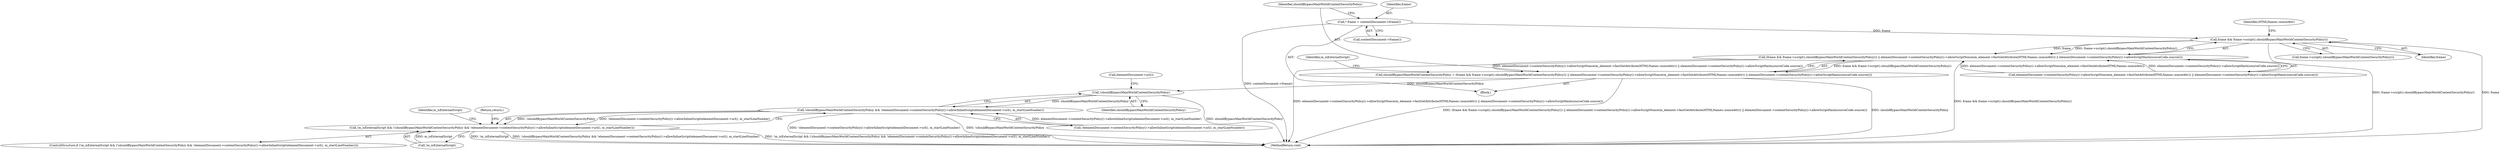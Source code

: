 digraph "0_Chrome_ed6f4545a2a345697e07908c887333f5bdcc97a3@pointer" {
"1000125" [label="(Call,frame && frame->script().shouldBypassMainWorldContentSecurityPolicy())"];
"1000118" [label="(Call,* frame = contextDocument->frame())"];
"1000124" [label="(Call,(frame && frame->script().shouldBypassMainWorldContentSecurityPolicy()) || elementDocument->contentSecurityPolicy()->allowScriptNonce(m_element->fastGetAttribute(HTMLNames::nonceAttr)) || elementDocument->contentSecurityPolicy()->allowScriptHash(sourceCode.source()))"];
"1000122" [label="(Call,shouldBypassMainWorldContentSecurityPolicy = (frame && frame->script().shouldBypassMainWorldContentSecurityPolicy()) || elementDocument->contentSecurityPolicy()->allowScriptNonce(m_element->fastGetAttribute(HTMLNames::nonceAttr)) || elementDocument->contentSecurityPolicy()->allowScriptHash(sourceCode.source()))"];
"1000139" [label="(Call,!shouldBypassMainWorldContentSecurityPolicy)"];
"1000138" [label="(Call,!shouldBypassMainWorldContentSecurityPolicy && !elementDocument->contentSecurityPolicy()->allowInlineScript(elementDocument->url(), m_startLineNumber))"];
"1000135" [label="(Call,!m_isExternalScript && (!shouldBypassMainWorldContentSecurityPolicy && !elementDocument->contentSecurityPolicy()->allowInlineScript(elementDocument->url(), m_startLineNumber)))"];
"1000125" [label="(Call,frame && frame->script().shouldBypassMainWorldContentSecurityPolicy())"];
"1000102" [label="(Block,)"];
"1000138" [label="(Call,!shouldBypassMainWorldContentSecurityPolicy && !elementDocument->contentSecurityPolicy()->allowInlineScript(elementDocument->url(), m_startLineNumber))"];
"1000145" [label="(Return,return;)"];
"1000136" [label="(Call,!m_isExternalScript)"];
"1000120" [label="(Call,contextDocument->frame())"];
"1000127" [label="(Call,frame->script().shouldBypassMainWorldContentSecurityPolicy())"];
"1000119" [label="(Identifier,frame)"];
"1000124" [label="(Call,(frame && frame->script().shouldBypassMainWorldContentSecurityPolicy()) || elementDocument->contentSecurityPolicy()->allowScriptNonce(m_element->fastGetAttribute(HTMLNames::nonceAttr)) || elementDocument->contentSecurityPolicy()->allowScriptHash(sourceCode.source()))"];
"1000207" [label="(MethodReturn,void)"];
"1000118" [label="(Call,* frame = contextDocument->frame())"];
"1000141" [label="(Call,!elementDocument->contentSecurityPolicy()->allowInlineScript(elementDocument->url(), m_startLineNumber))"];
"1000135" [label="(Call,!m_isExternalScript && (!shouldBypassMainWorldContentSecurityPolicy && !elementDocument->contentSecurityPolicy()->allowInlineScript(elementDocument->url(), m_startLineNumber)))"];
"1000123" [label="(Identifier,shouldBypassMainWorldContentSecurityPolicy)"];
"1000137" [label="(Identifier,m_isExternalScript)"];
"1000131" [label="(Identifier,HTMLNames::nonceAttr)"];
"1000128" [label="(Call,elementDocument->contentSecurityPolicy()->allowScriptNonce(m_element->fastGetAttribute(HTMLNames::nonceAttr)) || elementDocument->contentSecurityPolicy()->allowScriptHash(sourceCode.source()))"];
"1000134" [label="(ControlStructure,if (!m_isExternalScript && (!shouldBypassMainWorldContentSecurityPolicy && !elementDocument->contentSecurityPolicy()->allowInlineScript(elementDocument->url(), m_startLineNumber))))"];
"1000148" [label="(Identifier,m_isExternalScript)"];
"1000139" [label="(Call,!shouldBypassMainWorldContentSecurityPolicy)"];
"1000122" [label="(Call,shouldBypassMainWorldContentSecurityPolicy = (frame && frame->script().shouldBypassMainWorldContentSecurityPolicy()) || elementDocument->contentSecurityPolicy()->allowScriptNonce(m_element->fastGetAttribute(HTMLNames::nonceAttr)) || elementDocument->contentSecurityPolicy()->allowScriptHash(sourceCode.source()))"];
"1000143" [label="(Call,elementDocument->url())"];
"1000126" [label="(Identifier,frame)"];
"1000140" [label="(Identifier,shouldBypassMainWorldContentSecurityPolicy)"];
"1000125" -> "1000124"  [label="AST: "];
"1000125" -> "1000126"  [label="CFG: "];
"1000125" -> "1000127"  [label="CFG: "];
"1000126" -> "1000125"  [label="AST: "];
"1000127" -> "1000125"  [label="AST: "];
"1000131" -> "1000125"  [label="CFG: "];
"1000124" -> "1000125"  [label="CFG: "];
"1000125" -> "1000207"  [label="DDG: frame->script().shouldBypassMainWorldContentSecurityPolicy()"];
"1000125" -> "1000207"  [label="DDG: frame"];
"1000125" -> "1000124"  [label="DDG: frame"];
"1000125" -> "1000124"  [label="DDG: frame->script().shouldBypassMainWorldContentSecurityPolicy()"];
"1000118" -> "1000125"  [label="DDG: frame"];
"1000118" -> "1000102"  [label="AST: "];
"1000118" -> "1000120"  [label="CFG: "];
"1000119" -> "1000118"  [label="AST: "];
"1000120" -> "1000118"  [label="AST: "];
"1000123" -> "1000118"  [label="CFG: "];
"1000118" -> "1000207"  [label="DDG: contextDocument->frame()"];
"1000124" -> "1000122"  [label="AST: "];
"1000124" -> "1000128"  [label="CFG: "];
"1000128" -> "1000124"  [label="AST: "];
"1000122" -> "1000124"  [label="CFG: "];
"1000124" -> "1000207"  [label="DDG: frame && frame->script().shouldBypassMainWorldContentSecurityPolicy()"];
"1000124" -> "1000207"  [label="DDG: elementDocument->contentSecurityPolicy()->allowScriptNonce(m_element->fastGetAttribute(HTMLNames::nonceAttr)) || elementDocument->contentSecurityPolicy()->allowScriptHash(sourceCode.source())"];
"1000124" -> "1000122"  [label="DDG: frame && frame->script().shouldBypassMainWorldContentSecurityPolicy()"];
"1000124" -> "1000122"  [label="DDG: elementDocument->contentSecurityPolicy()->allowScriptNonce(m_element->fastGetAttribute(HTMLNames::nonceAttr)) || elementDocument->contentSecurityPolicy()->allowScriptHash(sourceCode.source())"];
"1000128" -> "1000124"  [label="DDG: elementDocument->contentSecurityPolicy()->allowScriptNonce(m_element->fastGetAttribute(HTMLNames::nonceAttr))"];
"1000128" -> "1000124"  [label="DDG: elementDocument->contentSecurityPolicy()->allowScriptHash(sourceCode.source())"];
"1000122" -> "1000102"  [label="AST: "];
"1000123" -> "1000122"  [label="AST: "];
"1000137" -> "1000122"  [label="CFG: "];
"1000122" -> "1000207"  [label="DDG: shouldBypassMainWorldContentSecurityPolicy"];
"1000122" -> "1000207"  [label="DDG: (frame && frame->script().shouldBypassMainWorldContentSecurityPolicy()) || elementDocument->contentSecurityPolicy()->allowScriptNonce(m_element->fastGetAttribute(HTMLNames::nonceAttr)) || elementDocument->contentSecurityPolicy()->allowScriptHash(sourceCode.source())"];
"1000122" -> "1000139"  [label="DDG: shouldBypassMainWorldContentSecurityPolicy"];
"1000139" -> "1000138"  [label="AST: "];
"1000139" -> "1000140"  [label="CFG: "];
"1000140" -> "1000139"  [label="AST: "];
"1000143" -> "1000139"  [label="CFG: "];
"1000138" -> "1000139"  [label="CFG: "];
"1000139" -> "1000207"  [label="DDG: shouldBypassMainWorldContentSecurityPolicy"];
"1000139" -> "1000138"  [label="DDG: shouldBypassMainWorldContentSecurityPolicy"];
"1000138" -> "1000135"  [label="AST: "];
"1000138" -> "1000141"  [label="CFG: "];
"1000141" -> "1000138"  [label="AST: "];
"1000135" -> "1000138"  [label="CFG: "];
"1000138" -> "1000207"  [label="DDG: !elementDocument->contentSecurityPolicy()->allowInlineScript(elementDocument->url(), m_startLineNumber)"];
"1000138" -> "1000207"  [label="DDG: !shouldBypassMainWorldContentSecurityPolicy"];
"1000138" -> "1000135"  [label="DDG: !shouldBypassMainWorldContentSecurityPolicy"];
"1000138" -> "1000135"  [label="DDG: !elementDocument->contentSecurityPolicy()->allowInlineScript(elementDocument->url(), m_startLineNumber)"];
"1000141" -> "1000138"  [label="DDG: elementDocument->contentSecurityPolicy()->allowInlineScript(elementDocument->url(), m_startLineNumber)"];
"1000135" -> "1000134"  [label="AST: "];
"1000135" -> "1000136"  [label="CFG: "];
"1000136" -> "1000135"  [label="AST: "];
"1000145" -> "1000135"  [label="CFG: "];
"1000148" -> "1000135"  [label="CFG: "];
"1000135" -> "1000207"  [label="DDG: !m_isExternalScript && (!shouldBypassMainWorldContentSecurityPolicy && !elementDocument->contentSecurityPolicy()->allowInlineScript(elementDocument->url(), m_startLineNumber))"];
"1000135" -> "1000207"  [label="DDG: !m_isExternalScript"];
"1000135" -> "1000207"  [label="DDG: !shouldBypassMainWorldContentSecurityPolicy && !elementDocument->contentSecurityPolicy()->allowInlineScript(elementDocument->url(), m_startLineNumber)"];
"1000136" -> "1000135"  [label="DDG: m_isExternalScript"];
}
